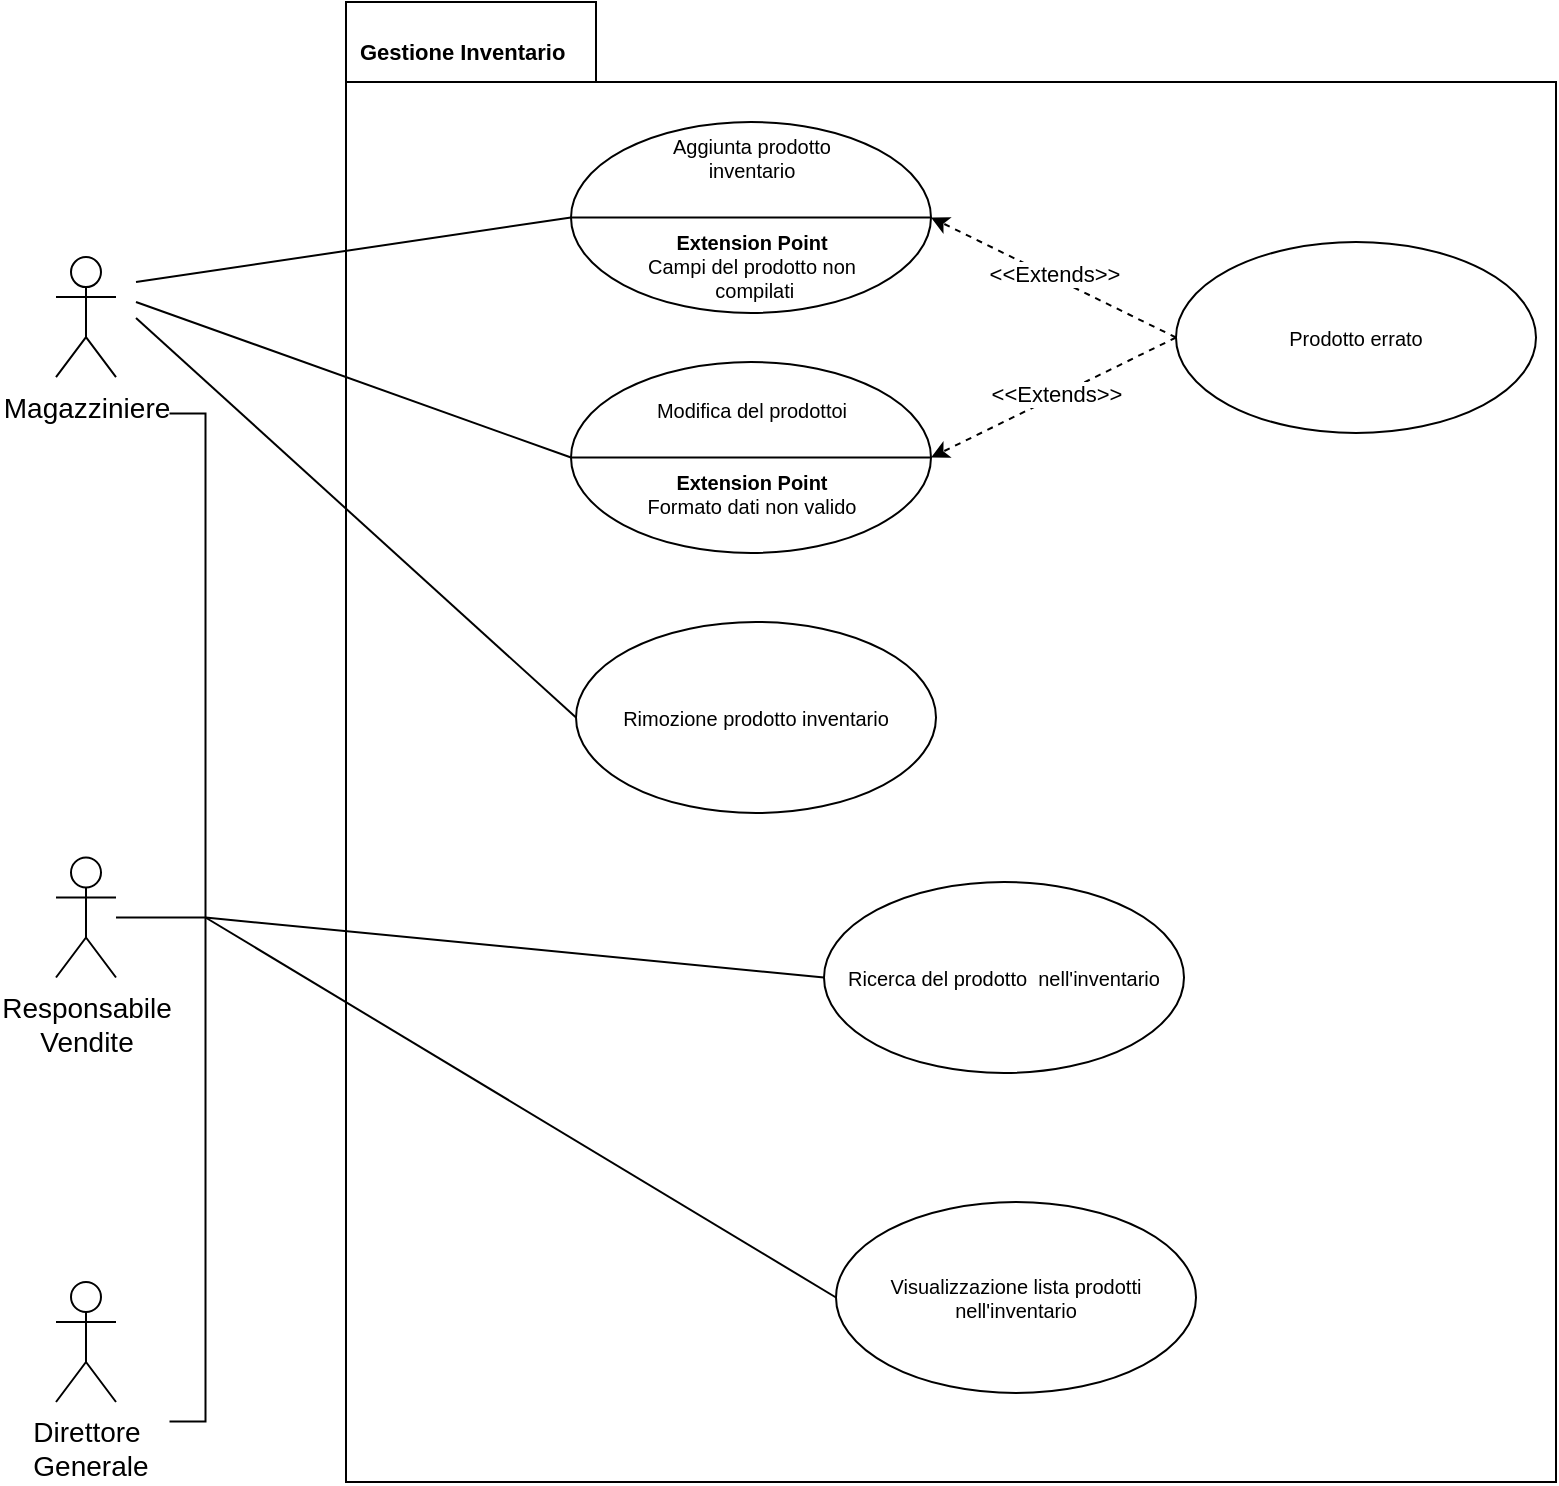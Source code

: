<mxfile version="13.10.8" type="github">
  <diagram id="RcybXoDZJoYCDfinM7sL" name="Page-1">
    <mxGraphModel dx="707" dy="759" grid="1" gridSize="10" guides="1" tooltips="1" connect="1" arrows="1" fold="1" page="1" pageScale="1" pageWidth="827" pageHeight="1169" math="0" shadow="0">
      <root>
        <mxCell id="0" />
        <mxCell id="1" parent="0" />
        <mxCell id="yAxmA-hLNBu4ljDOKUg5-1" value="" style="shape=folder;fontStyle=1;spacingTop=10;tabWidth=125;tabHeight=40;tabPosition=left;html=1;fontSize=10;" vertex="1" parent="1">
          <mxGeometry x="175" y="40" width="605" height="740" as="geometry" />
        </mxCell>
        <mxCell id="yAxmA-hLNBu4ljDOKUg5-2" value="&lt;div&gt;&lt;font style=&quot;font-size: 11px&quot;&gt;&lt;b&gt;Gestione Inventario&lt;/b&gt;&lt;/font&gt;&lt;/div&gt;" style="text;html=1;strokeColor=none;fillColor=none;align=left;verticalAlign=middle;whiteSpace=wrap;rounded=0;" vertex="1" parent="1">
          <mxGeometry x="180" y="50" width="107.5" height="30" as="geometry" />
        </mxCell>
        <mxCell id="a_w7ONJ3W2yyLTA47ird-16" value="&lt;div&gt;&lt;span style=&quot;font-size: 14px&quot;&gt;Magazziniere&lt;/span&gt;&lt;/div&gt;" style="shape=umlActor;verticalLabelPosition=bottom;verticalAlign=top;html=1;outlineConnect=0;" parent="1" vertex="1">
          <mxGeometry x="30" y="167.56" width="30" height="60" as="geometry" />
        </mxCell>
        <mxCell id="a_w7ONJ3W2yyLTA47ird-17" value="&lt;span style=&quot;font-size: 14px&quot;&gt;Responsabile&lt;br&gt;Vendite&lt;/span&gt;" style="shape=umlActor;verticalLabelPosition=bottom;verticalAlign=top;html=1;outlineConnect=0;" parent="1" vertex="1">
          <mxGeometry x="30" y="467.75" width="30" height="60" as="geometry" />
        </mxCell>
        <mxCell id="a_w7ONJ3W2yyLTA47ird-27" value="" style="endArrow=none;html=1;entryX=0;entryY=0.5;entryDx=0;entryDy=0;" parent="1" target="yAxmA-hLNBu4ljDOKUg5-7" edge="1">
          <mxGeometry width="50" height="50" relative="1" as="geometry">
            <mxPoint x="70" y="180" as="sourcePoint" />
            <mxPoint x="250" y="170" as="targetPoint" />
          </mxGeometry>
        </mxCell>
        <mxCell id="a_w7ONJ3W2yyLTA47ird-28" value="" style="endArrow=none;html=1;entryX=0;entryY=0.5;entryDx=0;entryDy=0;" parent="1" target="yAxmA-hLNBu4ljDOKUg5-9" edge="1">
          <mxGeometry width="50" height="50" relative="1" as="geometry">
            <mxPoint x="70" y="190" as="sourcePoint" />
            <mxPoint x="250" y="290" as="targetPoint" />
          </mxGeometry>
        </mxCell>
        <mxCell id="a_w7ONJ3W2yyLTA47ird-29" value="" style="shape=partialRectangle;whiteSpace=wrap;html=1;bottom=1;right=1;left=1;top=0;fillColor=none;routingCenterX=-0.5;rotation=-90;" parent="1" vertex="1">
          <mxGeometry x="-156" y="489" width="504" height="17.5" as="geometry" />
        </mxCell>
        <mxCell id="a_w7ONJ3W2yyLTA47ird-35" value="" style="endArrow=none;html=1;exitX=0;exitY=0.5;exitDx=0;exitDy=0;" parent="1" source="yAxmA-hLNBu4ljDOKUg5-3" edge="1">
          <mxGeometry width="50" height="50" relative="1" as="geometry">
            <mxPoint x="250" y="420" as="sourcePoint" />
            <mxPoint x="70" y="198" as="targetPoint" />
          </mxGeometry>
        </mxCell>
        <mxCell id="a_w7ONJ3W2yyLTA47ird-37" value="" style="endArrow=none;html=1;exitX=0.5;exitY=1;exitDx=0;exitDy=0;entryX=0;entryY=0.5;entryDx=0;entryDy=0;" parent="1" source="a_w7ONJ3W2yyLTA47ird-29" target="yAxmA-hLNBu4ljDOKUg5-4" edge="1">
          <mxGeometry width="50" height="50" relative="1" as="geometry">
            <mxPoint x="400" y="460" as="sourcePoint" />
            <mxPoint x="254.75" y="550" as="targetPoint" />
          </mxGeometry>
        </mxCell>
        <mxCell id="a_w7ONJ3W2yyLTA47ird-38" value="" style="endArrow=none;html=1;exitX=0.5;exitY=1;exitDx=0;exitDy=0;entryX=0;entryY=0.5;entryDx=0;entryDy=0;" parent="1" source="a_w7ONJ3W2yyLTA47ird-29" target="yAxmA-hLNBu4ljDOKUg5-5" edge="1">
          <mxGeometry width="50" height="50" relative="1" as="geometry">
            <mxPoint x="160" y="400" as="sourcePoint" />
            <mxPoint x="254.75" y="695" as="targetPoint" />
          </mxGeometry>
        </mxCell>
        <mxCell id="a_w7ONJ3W2yyLTA47ird-40" value="&lt;span style=&quot;font-size: 14px&quot;&gt;Direttore&lt;br&gt;&amp;nbsp;Generale&lt;/span&gt;" style="shape=umlActor;verticalLabelPosition=bottom;verticalAlign=top;html=1;outlineConnect=0;" parent="1" vertex="1">
          <mxGeometry x="30" y="680" width="30" height="60" as="geometry" />
        </mxCell>
        <mxCell id="a_w7ONJ3W2yyLTA47ird-41" value="" style="endArrow=none;html=1;exitX=0.5;exitY=1;exitDx=0;exitDy=0;" parent="1" source="a_w7ONJ3W2yyLTA47ird-29" target="a_w7ONJ3W2yyLTA47ird-17" edge="1">
          <mxGeometry width="50" height="50" relative="1" as="geometry">
            <mxPoint x="150" y="510" as="sourcePoint" />
            <mxPoint x="200" y="460" as="targetPoint" />
          </mxGeometry>
        </mxCell>
        <mxCell id="a_w7ONJ3W2yyLTA47ird-4" value="" style="endArrow=classic;html=1;dashed=1;exitX=0;exitY=0.5;exitDx=0;exitDy=0;verticalAlign=bottom;entryX=1;entryY=0.5;entryDx=0;entryDy=0;" parent="1" source="yAxmA-hLNBu4ljDOKUg5-11" target="yAxmA-hLNBu4ljDOKUg5-7" edge="1">
          <mxGeometry width="50" height="50" relative="1" as="geometry">
            <mxPoint x="450" y="290" as="sourcePoint" />
            <mxPoint x="460" y="150" as="targetPoint" />
          </mxGeometry>
        </mxCell>
        <mxCell id="a_w7ONJ3W2yyLTA47ird-5" value="&amp;nbsp;&amp;lt;&amp;lt;Extends&amp;gt;&amp;gt;&amp;nbsp;" style="edgeLabel;html=1;align=center;verticalAlign=middle;resizable=0;points=[];" parent="a_w7ONJ3W2yyLTA47ird-4" vertex="1" connectable="0">
          <mxGeometry x="-0.013" y="1" relative="1" as="geometry">
            <mxPoint y="-3" as="offset" />
          </mxGeometry>
        </mxCell>
        <mxCell id="yAxmA-hLNBu4ljDOKUg5-3" value="Rimozione prodotto inventario" style="ellipse;whiteSpace=wrap;html=1;fontSize=10;" vertex="1" parent="1">
          <mxGeometry x="290" y="350" width="180" height="95.5" as="geometry" />
        </mxCell>
        <mxCell id="yAxmA-hLNBu4ljDOKUg5-4" value="Ricerca del prodotto &amp;nbsp;nell&#39;inventario" style="ellipse;whiteSpace=wrap;html=1;fontSize=10;" vertex="1" parent="1">
          <mxGeometry x="414" y="480" width="180" height="95.5" as="geometry" />
        </mxCell>
        <mxCell id="yAxmA-hLNBu4ljDOKUg5-5" value="Visualizzazione lista prodotti nell&#39;inventario" style="ellipse;whiteSpace=wrap;html=1;fontSize=10;" vertex="1" parent="1">
          <mxGeometry x="420" y="640" width="180" height="95.5" as="geometry" />
        </mxCell>
        <mxCell id="yAxmA-hLNBu4ljDOKUg5-7" value="Aggiunta prodotto &lt;br&gt;inventario&lt;br&gt;&lt;br&gt;&lt;br&gt;&lt;b&gt;Extension Point&lt;br&gt;&lt;/b&gt;Campi del prodotto non&lt;br&gt;&amp;nbsp;compilati" style="ellipse;whiteSpace=wrap;html=1;fontSize=10;" vertex="1" parent="1">
          <mxGeometry x="287.5" y="100" width="180" height="95.5" as="geometry" />
        </mxCell>
        <mxCell id="yAxmA-hLNBu4ljDOKUg5-8" value="" style="endArrow=none;html=1;fontSize=10;exitX=0;exitY=0.5;exitDx=0;exitDy=0;entryX=1;entryY=0.5;entryDx=0;entryDy=0;" edge="1" parent="1" source="yAxmA-hLNBu4ljDOKUg5-7" target="yAxmA-hLNBu4ljDOKUg5-7">
          <mxGeometry width="50" height="50" relative="1" as="geometry">
            <mxPoint x="532.5" y="277.75" as="sourcePoint" />
            <mxPoint x="468.5" y="156.75" as="targetPoint" />
          </mxGeometry>
        </mxCell>
        <mxCell id="yAxmA-hLNBu4ljDOKUg5-9" value="Modifica del prodottoi&lt;br&gt;&lt;br&gt;&lt;br&gt;&lt;b&gt;Extension Point&lt;br&gt;&lt;/b&gt;Formato dati non valido" style="ellipse;whiteSpace=wrap;html=1;fontSize=10;" vertex="1" parent="1">
          <mxGeometry x="287.5" y="220" width="180" height="95.5" as="geometry" />
        </mxCell>
        <mxCell id="yAxmA-hLNBu4ljDOKUg5-10" value="" style="endArrow=none;html=1;fontSize=10;exitX=0;exitY=0.5;exitDx=0;exitDy=0;entryX=1;entryY=0.5;entryDx=0;entryDy=0;" edge="1" parent="1" source="yAxmA-hLNBu4ljDOKUg5-9" target="yAxmA-hLNBu4ljDOKUg5-9">
          <mxGeometry width="50" height="50" relative="1" as="geometry">
            <mxPoint x="532.5" y="397.75" as="sourcePoint" />
            <mxPoint x="468.5" y="276.75" as="targetPoint" />
          </mxGeometry>
        </mxCell>
        <mxCell id="yAxmA-hLNBu4ljDOKUg5-11" value="Prodotto errato" style="ellipse;whiteSpace=wrap;html=1;fontSize=10;" vertex="1" parent="1">
          <mxGeometry x="590" y="160" width="180" height="95.5" as="geometry" />
        </mxCell>
        <mxCell id="yAxmA-hLNBu4ljDOKUg5-12" value="" style="endArrow=classic;html=1;dashed=1;exitX=0;exitY=0.5;exitDx=0;exitDy=0;entryX=1;entryY=0.5;entryDx=0;entryDy=0;verticalAlign=bottom;" edge="1" parent="1" source="yAxmA-hLNBu4ljDOKUg5-11" target="yAxmA-hLNBu4ljDOKUg5-9">
          <mxGeometry width="50" height="50" relative="1" as="geometry">
            <mxPoint x="460" y="300" as="sourcePoint" />
            <mxPoint x="340" y="300" as="targetPoint" />
          </mxGeometry>
        </mxCell>
        <mxCell id="yAxmA-hLNBu4ljDOKUg5-13" value="&amp;nbsp;&amp;lt;&amp;lt;Extends&amp;gt;&amp;gt;&amp;nbsp;" style="edgeLabel;html=1;align=center;verticalAlign=middle;resizable=0;points=[];" vertex="1" connectable="0" parent="yAxmA-hLNBu4ljDOKUg5-12">
          <mxGeometry x="-0.013" y="1" relative="1" as="geometry">
            <mxPoint y="-3" as="offset" />
          </mxGeometry>
        </mxCell>
      </root>
    </mxGraphModel>
  </diagram>
</mxfile>
